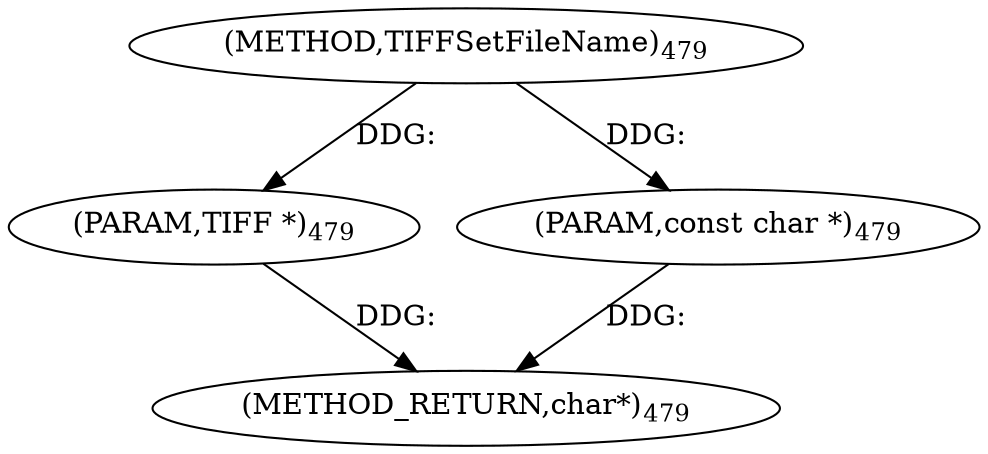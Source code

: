 digraph "TIFFSetFileName" {  
"8946" [label = <(METHOD,TIFFSetFileName)<SUB>479</SUB>> ]
"8949" [label = <(METHOD_RETURN,char*)<SUB>479</SUB>> ]
"8947" [label = <(PARAM,TIFF *)<SUB>479</SUB>> ]
"8948" [label = <(PARAM,const char *)<SUB>479</SUB>> ]
  "8947" -> "8949"  [ label = "DDG: "] 
  "8948" -> "8949"  [ label = "DDG: "] 
  "8946" -> "8947"  [ label = "DDG: "] 
  "8946" -> "8948"  [ label = "DDG: "] 
}
